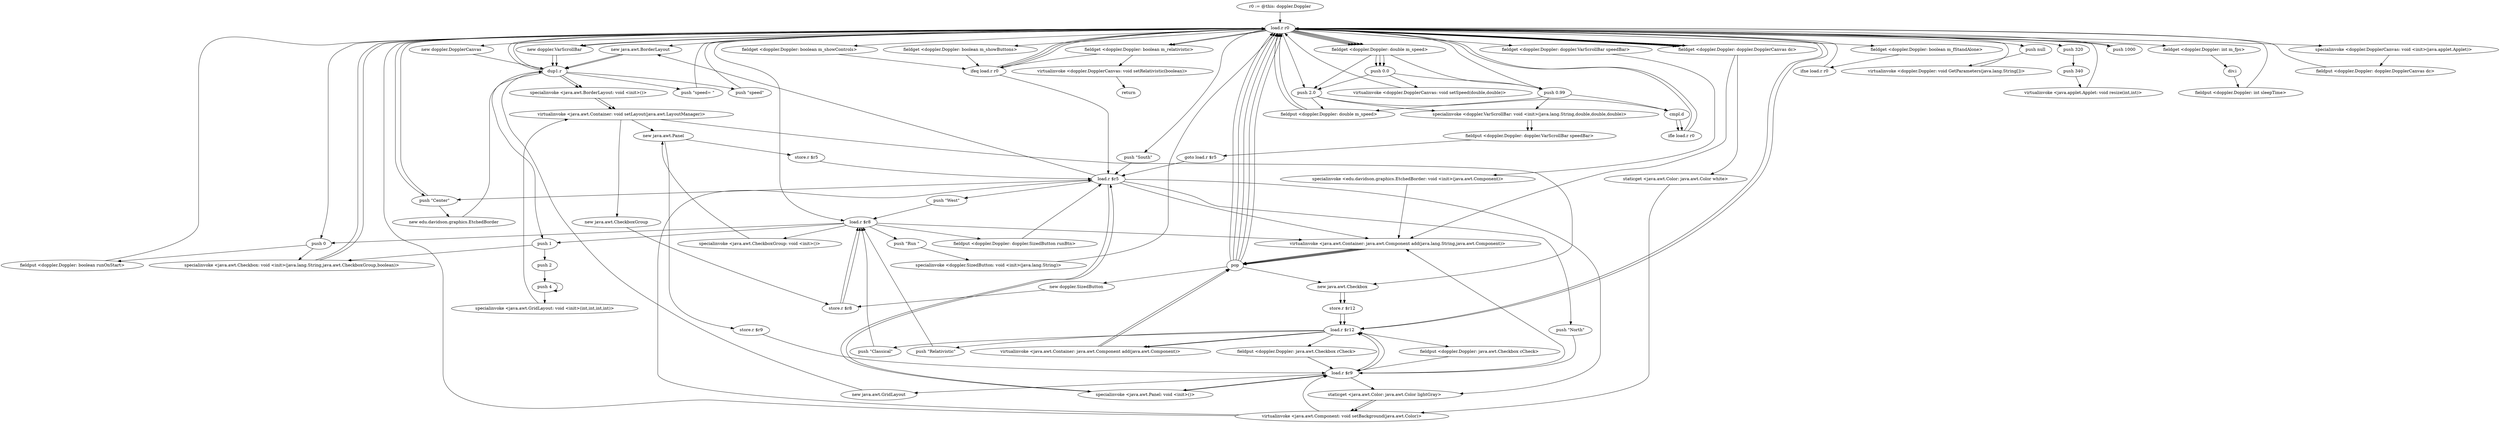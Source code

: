digraph "" {
    "r0 := @this: doppler.Doppler"
    "load.r r0"
    "r0 := @this: doppler.Doppler"->"load.r r0";
    "push 0"
    "load.r r0"->"push 0";
    "fieldput <doppler.Doppler: boolean runOnStart>"
    "push 0"->"fieldput <doppler.Doppler: boolean runOnStart>";
    "fieldput <doppler.Doppler: boolean runOnStart>"->"load.r r0";
    "fieldget <doppler.Doppler: boolean m_fStandAlone>"
    "load.r r0"->"fieldget <doppler.Doppler: boolean m_fStandAlone>";
    "ifne load.r r0"
    "fieldget <doppler.Doppler: boolean m_fStandAlone>"->"ifne load.r r0";
    "ifne load.r r0"->"load.r r0";
    "push null"
    "load.r r0"->"push null";
    "virtualinvoke <doppler.Doppler: void GetParameters(java.lang.String[])>"
    "push null"->"virtualinvoke <doppler.Doppler: void GetParameters(java.lang.String[])>";
    "virtualinvoke <doppler.Doppler: void GetParameters(java.lang.String[])>"->"load.r r0";
    "push 320"
    "load.r r0"->"push 320";
    "push 340"
    "push 320"->"push 340";
    "virtualinvoke <java.applet.Applet: void resize(int,int)>"
    "push 340"->"virtualinvoke <java.applet.Applet: void resize(int,int)>";
    "virtualinvoke <java.applet.Applet: void resize(int,int)>"->"load.r r0";
    "push 1000"
    "load.r r0"->"push 1000";
    "push 1000"->"load.r r0";
    "fieldget <doppler.Doppler: int m_fps>"
    "load.r r0"->"fieldget <doppler.Doppler: int m_fps>";
    "div.i"
    "fieldget <doppler.Doppler: int m_fps>"->"div.i";
    "fieldput <doppler.Doppler: int sleepTime>"
    "div.i"->"fieldput <doppler.Doppler: int sleepTime>";
    "fieldput <doppler.Doppler: int sleepTime>"->"load.r r0";
    "new java.awt.BorderLayout"
    "load.r r0"->"new java.awt.BorderLayout";
    "dup1.r"
    "new java.awt.BorderLayout"->"dup1.r";
    "specialinvoke <java.awt.BorderLayout: void <init>()>"
    "dup1.r"->"specialinvoke <java.awt.BorderLayout: void <init>()>";
    "virtualinvoke <java.awt.Container: void setLayout(java.awt.LayoutManager)>"
    "specialinvoke <java.awt.BorderLayout: void <init>()>"->"virtualinvoke <java.awt.Container: void setLayout(java.awt.LayoutManager)>";
    "new java.awt.Panel"
    "virtualinvoke <java.awt.Container: void setLayout(java.awt.LayoutManager)>"->"new java.awt.Panel";
    "store.r $r5"
    "new java.awt.Panel"->"store.r $r5";
    "load.r $r5"
    "store.r $r5"->"load.r $r5";
    "specialinvoke <java.awt.Panel: void <init>()>"
    "load.r $r5"->"specialinvoke <java.awt.Panel: void <init>()>";
    "specialinvoke <java.awt.Panel: void <init>()>"->"load.r $r5";
    "staticget <java.awt.Color: java.awt.Color lightGray>"
    "load.r $r5"->"staticget <java.awt.Color: java.awt.Color lightGray>";
    "virtualinvoke <java.awt.Component: void setBackground(java.awt.Color)>"
    "staticget <java.awt.Color: java.awt.Color lightGray>"->"virtualinvoke <java.awt.Component: void setBackground(java.awt.Color)>";
    "virtualinvoke <java.awt.Component: void setBackground(java.awt.Color)>"->"load.r $r5";
    "load.r $r5"->"new java.awt.BorderLayout";
    "new java.awt.BorderLayout"->"dup1.r";
    "dup1.r"->"specialinvoke <java.awt.BorderLayout: void <init>()>";
    "specialinvoke <java.awt.BorderLayout: void <init>()>"->"virtualinvoke <java.awt.Container: void setLayout(java.awt.LayoutManager)>";
    "new java.awt.CheckboxGroup"
    "virtualinvoke <java.awt.Container: void setLayout(java.awt.LayoutManager)>"->"new java.awt.CheckboxGroup";
    "store.r $r8"
    "new java.awt.CheckboxGroup"->"store.r $r8";
    "load.r $r8"
    "store.r $r8"->"load.r $r8";
    "specialinvoke <java.awt.CheckboxGroup: void <init>()>"
    "load.r $r8"->"specialinvoke <java.awt.CheckboxGroup: void <init>()>";
    "specialinvoke <java.awt.CheckboxGroup: void <init>()>"->"new java.awt.Panel";
    "store.r $r9"
    "new java.awt.Panel"->"store.r $r9";
    "load.r $r9"
    "store.r $r9"->"load.r $r9";
    "load.r $r9"->"specialinvoke <java.awt.Panel: void <init>()>";
    "specialinvoke <java.awt.Panel: void <init>()>"->"load.r $r9";
    "load.r $r9"->"staticget <java.awt.Color: java.awt.Color lightGray>";
    "staticget <java.awt.Color: java.awt.Color lightGray>"->"virtualinvoke <java.awt.Component: void setBackground(java.awt.Color)>";
    "virtualinvoke <java.awt.Component: void setBackground(java.awt.Color)>"->"load.r $r9";
    "new java.awt.GridLayout"
    "load.r $r9"->"new java.awt.GridLayout";
    "new java.awt.GridLayout"->"dup1.r";
    "push 1"
    "dup1.r"->"push 1";
    "push 2"
    "push 1"->"push 2";
    "push 4"
    "push 2"->"push 4";
    "push 4"->"push 4";
    "specialinvoke <java.awt.GridLayout: void <init>(int,int,int,int)>"
    "push 4"->"specialinvoke <java.awt.GridLayout: void <init>(int,int,int,int)>";
    "specialinvoke <java.awt.GridLayout: void <init>(int,int,int,int)>"->"virtualinvoke <java.awt.Container: void setLayout(java.awt.LayoutManager)>";
    "new java.awt.Checkbox"
    "virtualinvoke <java.awt.Container: void setLayout(java.awt.LayoutManager)>"->"new java.awt.Checkbox";
    "store.r $r12"
    "new java.awt.Checkbox"->"store.r $r12";
    "load.r $r12"
    "store.r $r12"->"load.r $r12";
    "push \"Classical\""
    "load.r $r12"->"push \"Classical\"";
    "push \"Classical\""->"load.r $r8";
    "load.r $r8"->"push 1";
    "specialinvoke <java.awt.Checkbox: void <init>(java.lang.String,java.awt.CheckboxGroup,boolean)>"
    "push 1"->"specialinvoke <java.awt.Checkbox: void <init>(java.lang.String,java.awt.CheckboxGroup,boolean)>";
    "specialinvoke <java.awt.Checkbox: void <init>(java.lang.String,java.awt.CheckboxGroup,boolean)>"->"load.r r0";
    "load.r r0"->"load.r $r12";
    "fieldput <doppler.Doppler: java.awt.Checkbox cCheck>"
    "load.r $r12"->"fieldput <doppler.Doppler: java.awt.Checkbox cCheck>";
    "fieldput <doppler.Doppler: java.awt.Checkbox cCheck>"->"load.r $r9";
    "load.r $r9"->"load.r $r12";
    "virtualinvoke <java.awt.Container: java.awt.Component add(java.awt.Component)>"
    "load.r $r12"->"virtualinvoke <java.awt.Container: java.awt.Component add(java.awt.Component)>";
    "pop"
    "virtualinvoke <java.awt.Container: java.awt.Component add(java.awt.Component)>"->"pop";
    "pop"->"new java.awt.Checkbox";
    "new java.awt.Checkbox"->"store.r $r12";
    "store.r $r12"->"load.r $r12";
    "push \"Relativistic\""
    "load.r $r12"->"push \"Relativistic\"";
    "push \"Relativistic\""->"load.r $r8";
    "load.r $r8"->"push 0";
    "push 0"->"specialinvoke <java.awt.Checkbox: void <init>(java.lang.String,java.awt.CheckboxGroup,boolean)>";
    "specialinvoke <java.awt.Checkbox: void <init>(java.lang.String,java.awt.CheckboxGroup,boolean)>"->"load.r r0";
    "load.r r0"->"load.r $r12";
    "fieldput <doppler.Doppler: java.awt.Checkbox rCheck>"
    "load.r $r12"->"fieldput <doppler.Doppler: java.awt.Checkbox rCheck>";
    "fieldput <doppler.Doppler: java.awt.Checkbox rCheck>"->"load.r $r9";
    "load.r $r9"->"load.r $r12";
    "load.r $r12"->"virtualinvoke <java.awt.Container: java.awt.Component add(java.awt.Component)>";
    "virtualinvoke <java.awt.Container: java.awt.Component add(java.awt.Component)>"->"pop";
    "pop"->"load.r r0";
    "fieldget <doppler.Doppler: boolean m_showButtons>"
    "load.r r0"->"fieldget <doppler.Doppler: boolean m_showButtons>";
    "ifeq load.r r0"
    "fieldget <doppler.Doppler: boolean m_showButtons>"->"ifeq load.r r0";
    "ifeq load.r r0"->"load.r $r5";
    "push \"North\""
    "load.r $r5"->"push \"North\"";
    "push \"North\""->"load.r $r9";
    "virtualinvoke <java.awt.Container: java.awt.Component add(java.lang.String,java.awt.Component)>"
    "load.r $r9"->"virtualinvoke <java.awt.Container: java.awt.Component add(java.lang.String,java.awt.Component)>";
    "virtualinvoke <java.awt.Container: java.awt.Component add(java.lang.String,java.awt.Component)>"->"pop";
    "pop"->"load.r r0";
    "fieldget <doppler.Doppler: boolean m_relativistic>"
    "load.r r0"->"fieldget <doppler.Doppler: boolean m_relativistic>";
    "fieldget <doppler.Doppler: boolean m_relativistic>"->"ifeq load.r r0";
    "ifeq load.r r0"->"load.r r0";
    "fieldget <doppler.Doppler: double m_speed>"
    "load.r r0"->"fieldget <doppler.Doppler: double m_speed>";
    "push 0.99"
    "fieldget <doppler.Doppler: double m_speed>"->"push 0.99";
    "cmpl.d"
    "push 0.99"->"cmpl.d";
    "ifle load.r r0"
    "cmpl.d"->"ifle load.r r0";
    "ifle load.r r0"->"load.r r0";
    "load.r r0"->"push 0.99";
    "fieldput <doppler.Doppler: double m_speed>"
    "push 0.99"->"fieldput <doppler.Doppler: double m_speed>";
    "fieldput <doppler.Doppler: double m_speed>"->"load.r r0";
    "new doppler.VarScrollBar"
    "load.r r0"->"new doppler.VarScrollBar";
    "new doppler.VarScrollBar"->"dup1.r";
    "push \"speed= \""
    "dup1.r"->"push \"speed= \"";
    "push \"speed= \""->"load.r r0";
    "load.r r0"->"fieldget <doppler.Doppler: double m_speed>";
    "push 0.0"
    "fieldget <doppler.Doppler: double m_speed>"->"push 0.0";
    "push 0.0"->"push 0.99";
    "specialinvoke <doppler.VarScrollBar: void <init>(java.lang.String,double,double,double)>"
    "push 0.99"->"specialinvoke <doppler.VarScrollBar: void <init>(java.lang.String,double,double,double)>";
    "fieldput <doppler.Doppler: doppler.VarScrollBar speedBar>"
    "specialinvoke <doppler.VarScrollBar: void <init>(java.lang.String,double,double,double)>"->"fieldput <doppler.Doppler: doppler.VarScrollBar speedBar>";
    "goto load.r $r5"
    "fieldput <doppler.Doppler: doppler.VarScrollBar speedBar>"->"goto load.r $r5";
    "goto load.r $r5"->"load.r $r5";
    "push \"Center\""
    "load.r $r5"->"push \"Center\"";
    "new edu.davidson.graphics.EtchedBorder"
    "push \"Center\""->"new edu.davidson.graphics.EtchedBorder";
    "new edu.davidson.graphics.EtchedBorder"->"dup1.r";
    "dup1.r"->"load.r r0";
    "fieldget <doppler.Doppler: doppler.VarScrollBar speedBar>"
    "load.r r0"->"fieldget <doppler.Doppler: doppler.VarScrollBar speedBar>";
    "specialinvoke <edu.davidson.graphics.EtchedBorder: void <init>(java.awt.Component)>"
    "fieldget <doppler.Doppler: doppler.VarScrollBar speedBar>"->"specialinvoke <edu.davidson.graphics.EtchedBorder: void <init>(java.awt.Component)>";
    "specialinvoke <edu.davidson.graphics.EtchedBorder: void <init>(java.awt.Component)>"->"virtualinvoke <java.awt.Container: java.awt.Component add(java.lang.String,java.awt.Component)>";
    "virtualinvoke <java.awt.Container: java.awt.Component add(java.lang.String,java.awt.Component)>"->"pop";
    "new doppler.SizedButton"
    "pop"->"new doppler.SizedButton";
    "new doppler.SizedButton"->"store.r $r8";
    "store.r $r8"->"load.r $r8";
    "push \"Run \""
    "load.r $r8"->"push \"Run \"";
    "specialinvoke <doppler.SizedButton: void <init>(java.lang.String)>"
    "push \"Run \""->"specialinvoke <doppler.SizedButton: void <init>(java.lang.String)>";
    "specialinvoke <doppler.SizedButton: void <init>(java.lang.String)>"->"load.r r0";
    "load.r r0"->"load.r $r8";
    "fieldput <doppler.Doppler: doppler.SizedButton runBtn>"
    "load.r $r8"->"fieldput <doppler.Doppler: doppler.SizedButton runBtn>";
    "fieldput <doppler.Doppler: doppler.SizedButton runBtn>"->"load.r $r5";
    "push \"West\""
    "load.r $r5"->"push \"West\"";
    "push \"West\""->"load.r $r8";
    "load.r $r8"->"virtualinvoke <java.awt.Container: java.awt.Component add(java.lang.String,java.awt.Component)>";
    "virtualinvoke <java.awt.Container: java.awt.Component add(java.lang.String,java.awt.Component)>"->"pop";
    "pop"->"load.r r0";
    "fieldget <doppler.Doppler: boolean m_showControls>"
    "load.r r0"->"fieldget <doppler.Doppler: boolean m_showControls>";
    "fieldget <doppler.Doppler: boolean m_showControls>"->"ifeq load.r r0";
    "ifeq load.r r0"->"load.r r0";
    "push \"South\""
    "load.r r0"->"push \"South\"";
    "push \"South\""->"load.r $r5";
    "load.r $r5"->"virtualinvoke <java.awt.Container: java.awt.Component add(java.lang.String,java.awt.Component)>";
    "virtualinvoke <java.awt.Container: java.awt.Component add(java.lang.String,java.awt.Component)>"->"pop";
    "pop"->"load.r r0";
    "new doppler.DopplerCanvas"
    "load.r r0"->"new doppler.DopplerCanvas";
    "new doppler.DopplerCanvas"->"dup1.r";
    "dup1.r"->"load.r r0";
    "specialinvoke <doppler.DopplerCanvas: void <init>(java.applet.Applet)>"
    "load.r r0"->"specialinvoke <doppler.DopplerCanvas: void <init>(java.applet.Applet)>";
    "fieldput <doppler.Doppler: doppler.DopplerCanvas dc>"
    "specialinvoke <doppler.DopplerCanvas: void <init>(java.applet.Applet)>"->"fieldput <doppler.Doppler: doppler.DopplerCanvas dc>";
    "fieldput <doppler.Doppler: doppler.DopplerCanvas dc>"->"load.r r0";
    "fieldget <doppler.Doppler: doppler.DopplerCanvas dc>"
    "load.r r0"->"fieldget <doppler.Doppler: doppler.DopplerCanvas dc>";
    "staticget <java.awt.Color: java.awt.Color white>"
    "fieldget <doppler.Doppler: doppler.DopplerCanvas dc>"->"staticget <java.awt.Color: java.awt.Color white>";
    "staticget <java.awt.Color: java.awt.Color white>"->"virtualinvoke <java.awt.Component: void setBackground(java.awt.Color)>";
    "virtualinvoke <java.awt.Component: void setBackground(java.awt.Color)>"->"load.r r0";
    "load.r r0"->"push \"Center\"";
    "push \"Center\""->"load.r r0";
    "load.r r0"->"fieldget <doppler.Doppler: doppler.DopplerCanvas dc>";
    "fieldget <doppler.Doppler: doppler.DopplerCanvas dc>"->"virtualinvoke <java.awt.Container: java.awt.Component add(java.lang.String,java.awt.Component)>";
    "virtualinvoke <java.awt.Container: java.awt.Component add(java.lang.String,java.awt.Component)>"->"pop";
    "pop"->"load.r r0";
    "load.r r0"->"fieldget <doppler.Doppler: doppler.DopplerCanvas dc>";
    "fieldget <doppler.Doppler: doppler.DopplerCanvas dc>"->"load.r r0";
    "load.r r0"->"fieldget <doppler.Doppler: double m_speed>";
    "fieldget <doppler.Doppler: double m_speed>"->"push 0.0";
    "virtualinvoke <doppler.DopplerCanvas: void setSpeed(double,double)>"
    "push 0.0"->"virtualinvoke <doppler.DopplerCanvas: void setSpeed(double,double)>";
    "virtualinvoke <doppler.DopplerCanvas: void setSpeed(double,double)>"->"load.r r0";
    "load.r r0"->"fieldget <doppler.Doppler: doppler.DopplerCanvas dc>";
    "fieldget <doppler.Doppler: doppler.DopplerCanvas dc>"->"load.r r0";
    "load.r r0"->"fieldget <doppler.Doppler: boolean m_relativistic>";
    "virtualinvoke <doppler.DopplerCanvas: void setRelativistic(boolean)>"
    "fieldget <doppler.Doppler: boolean m_relativistic>"->"virtualinvoke <doppler.DopplerCanvas: void setRelativistic(boolean)>";
    "return"
    "virtualinvoke <doppler.DopplerCanvas: void setRelativistic(boolean)>"->"return";
    "ifeq load.r r0"->"load.r r0";
    "load.r r0"->"fieldget <doppler.Doppler: double m_speed>";
    "push 2.0"
    "fieldget <doppler.Doppler: double m_speed>"->"push 2.0";
    "push 2.0"->"cmpl.d";
    "cmpl.d"->"ifle load.r r0";
    "ifle load.r r0"->"load.r r0";
    "load.r r0"->"push 2.0";
    "push 2.0"->"fieldput <doppler.Doppler: double m_speed>";
    "fieldput <doppler.Doppler: double m_speed>"->"load.r r0";
    "load.r r0"->"new doppler.VarScrollBar";
    "new doppler.VarScrollBar"->"dup1.r";
    "push \"speed\""
    "dup1.r"->"push \"speed\"";
    "push \"speed\""->"load.r r0";
    "load.r r0"->"fieldget <doppler.Doppler: double m_speed>";
    "fieldget <doppler.Doppler: double m_speed>"->"push 0.0";
    "push 0.0"->"push 2.0";
    "push 2.0"->"specialinvoke <doppler.VarScrollBar: void <init>(java.lang.String,double,double,double)>";
    "specialinvoke <doppler.VarScrollBar: void <init>(java.lang.String,double,double,double)>"->"fieldput <doppler.Doppler: doppler.VarScrollBar speedBar>";
}
